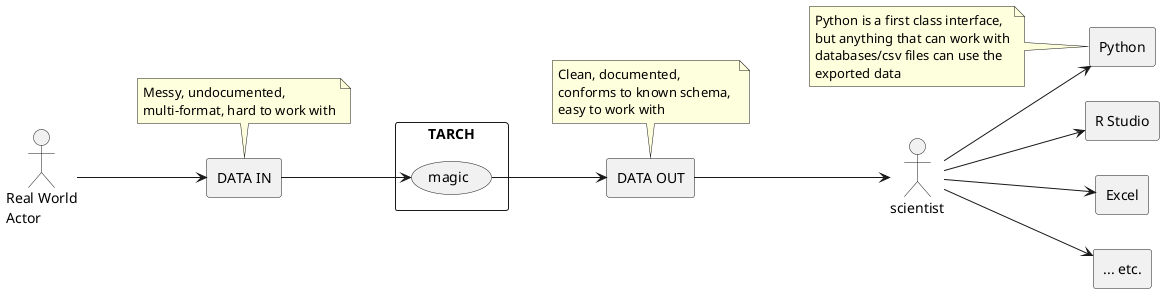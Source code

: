 @startuml
left to right direction

actor iGEM
rectangle "DATA IN" as di
rectangle "DATA OUT" as do
actor scientist

actor "Real World\nActor" as iGEM

  iGEM --> di
rectangle TARCH {
  di --> (magic)
  (magic) --> do
}
  do --> scientist
  
  rectangle "Python" as py
  rectangle "R Studio" as r
  rectangle "Excel" as excel
  rectangle "... etc." as more
  
  scientist --> py
  scientist --> r
  scientist --> excel
  scientist --> more
  
  note top of di{
    Messy, undocumented,
    multi-format, hard to work with
  }
  note left of py{
    Python is a first class interface,
    but anything that can work with
    databases/csv files can use the
    exported data
  }
  note top of do{
    Clean, documented,
    conforms to known schema, 
    easy to work with
  }
@enduml
